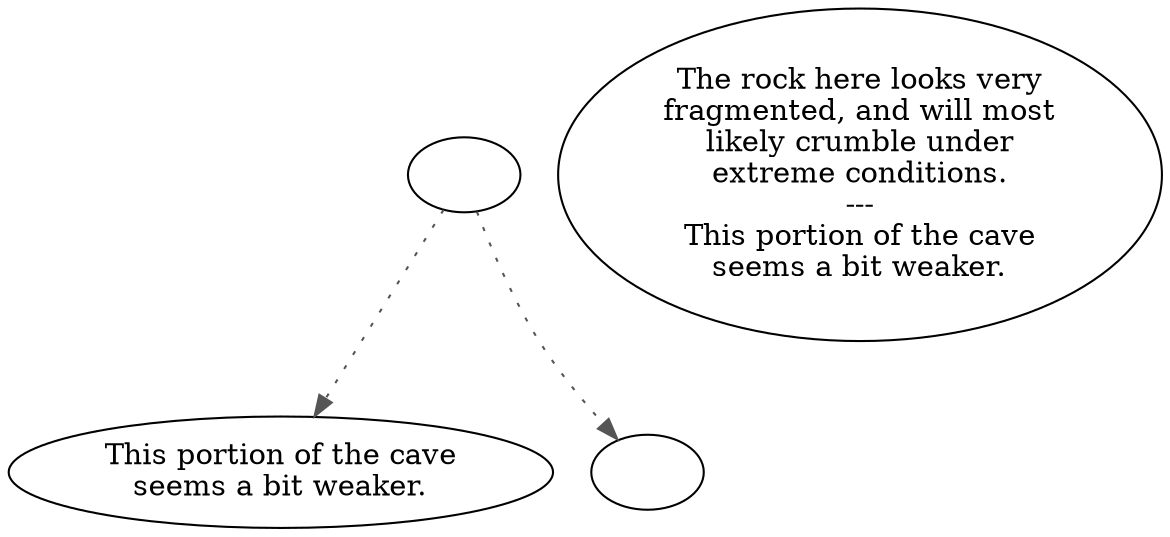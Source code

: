 digraph CAVEWALL {
  "start" [style=filled       fillcolor="#FFFFFF"       color="#000000"]
  "start" -> "look_at_p_proc" [style=dotted color="#555555"]
  "start" -> "damage_p_proc" [style=dotted color="#555555"]
  "start" [label=""]
  "look_at_p_proc" [style=filled       fillcolor="#FFFFFF"       color="#000000"]
  "look_at_p_proc" [label="This portion of the cave\nseems a bit weaker."]
  "description_p_proc" [style=filled       fillcolor="#FFFFFF"       color="#000000"]
  "description_p_proc" [label="The rock here looks very\nfragmented, and will most\nlikely crumble under\nextreme conditions.\n---\nThis portion of the cave\nseems a bit weaker."]
  "damage_p_proc" [style=filled       fillcolor="#FFFFFF"       color="#000000"]
  "damage_p_proc" [label=""]
}